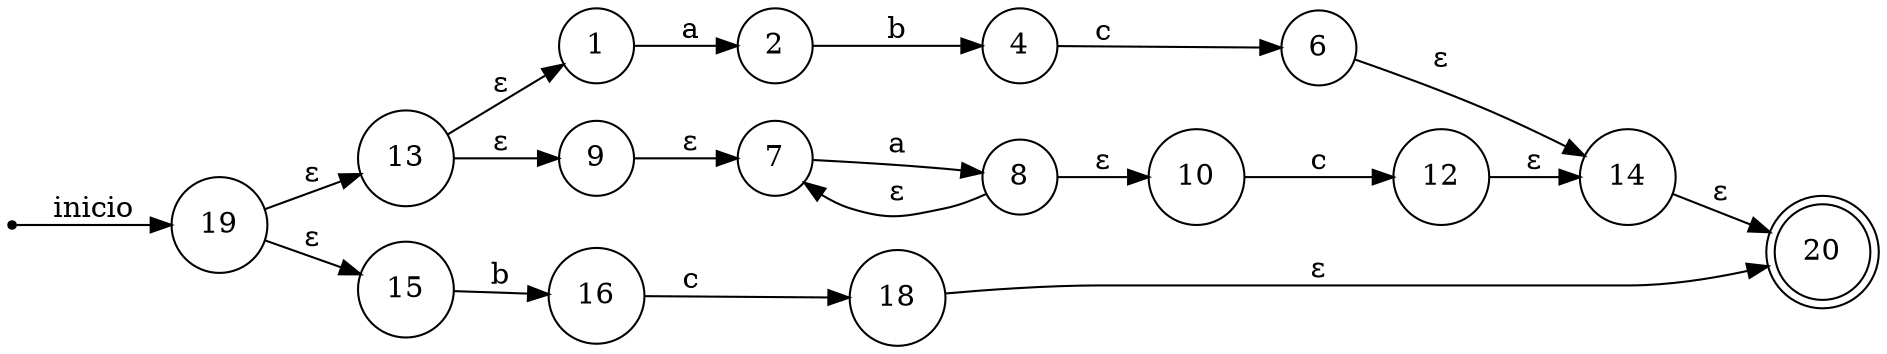 digraph automata{
inicio[shape=point];
node[shape=circle];
rankdir = LR;
inicio -> 19[label="inicio"];
20[shape=doublecircle];
19 -> 13[label="&epsilon;"];
19 -> 15[label="&epsilon;"];
13 -> 1[label="&epsilon;"];
13 -> 9[label="&epsilon;"];
1 -> 2[label="a"];
2 -> 4[label="b"];
4 -> 6[label="c"];
6 -> 14[label="&epsilon;"];
14 -> 20[label="&epsilon;"];
9 -> 7[label="&epsilon;"];
7 -> 8[label="a"];
8 -> 10[label="&epsilon;"];
8 -> 7[label="&epsilon;"];
10 -> 12[label="c"];
12 -> 14[label="&epsilon;"];
15 -> 16[label="b"];
16 -> 18[label="c"];
18 -> 20[label="&epsilon;"];
}